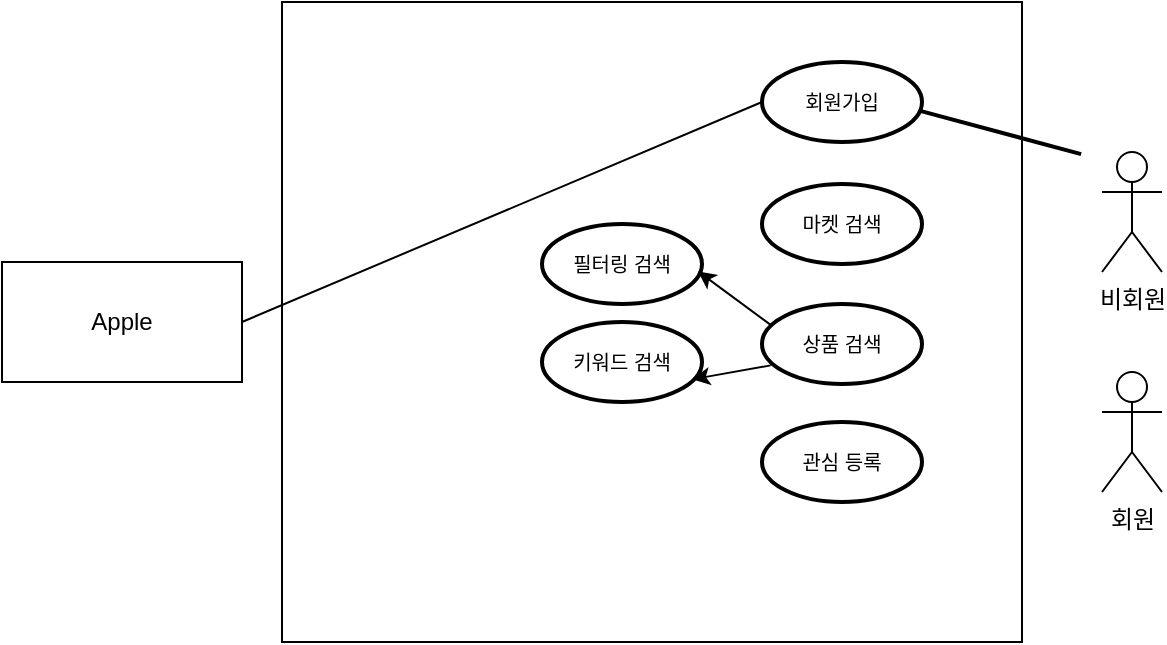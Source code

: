<mxfile version="24.5.4" type="github">
  <diagram name="Page-1" id="piadK60WbA6z7g2CurAY">
    <mxGraphModel dx="454" dy="296" grid="1" gridSize="10" guides="1" tooltips="1" connect="1" arrows="1" fold="1" page="1" pageScale="1" pageWidth="850" pageHeight="1100" math="0" shadow="0">
      <root>
        <mxCell id="0" />
        <mxCell id="1" parent="0" />
        <mxCell id="Mvo8e3aLhk7k2C3iEwj--1" value="비회원" style="shape=umlActor;verticalLabelPosition=bottom;verticalAlign=top;html=1;outlineConnect=0;" vertex="1" parent="1">
          <mxGeometry x="630" y="155" width="30" height="60" as="geometry" />
        </mxCell>
        <mxCell id="Mvo8e3aLhk7k2C3iEwj--2" value="" style="rounded=0;whiteSpace=wrap;html=1;" vertex="1" parent="1">
          <mxGeometry x="220" y="80" width="370" height="320" as="geometry" />
        </mxCell>
        <mxCell id="Mvo8e3aLhk7k2C3iEwj--4" value="회원가입" style="strokeWidth=2;html=1;shape=mxgraph.flowchart.start_1;whiteSpace=wrap;fontSize=10;" vertex="1" parent="1">
          <mxGeometry x="460" y="110" width="80" height="40" as="geometry" />
        </mxCell>
        <mxCell id="Mvo8e3aLhk7k2C3iEwj--5" value="마켓 검색" style="strokeWidth=2;html=1;shape=mxgraph.flowchart.start_1;whiteSpace=wrap;fontSize=10;" vertex="1" parent="1">
          <mxGeometry x="460" y="171" width="80" height="40" as="geometry" />
        </mxCell>
        <mxCell id="Mvo8e3aLhk7k2C3iEwj--6" value="회원" style="shape=umlActor;verticalLabelPosition=bottom;verticalAlign=top;html=1;outlineConnect=0;" vertex="1" parent="1">
          <mxGeometry x="630" y="265" width="30" height="60" as="geometry" />
        </mxCell>
        <mxCell id="Mvo8e3aLhk7k2C3iEwj--7" value="" style="line;strokeWidth=2;html=1;rotation=15;" vertex="1" parent="1">
          <mxGeometry x="538.14" y="130.31" width="82.83" height="30" as="geometry" />
        </mxCell>
        <mxCell id="Mvo8e3aLhk7k2C3iEwj--9" value="상품 검색" style="strokeWidth=2;html=1;shape=mxgraph.flowchart.start_1;whiteSpace=wrap;fontSize=10;" vertex="1" parent="1">
          <mxGeometry x="460" y="231" width="80" height="40" as="geometry" />
        </mxCell>
        <mxCell id="Mvo8e3aLhk7k2C3iEwj--10" value="관심 등록" style="strokeWidth=2;html=1;shape=mxgraph.flowchart.start_1;whiteSpace=wrap;fontSize=10;" vertex="1" parent="1">
          <mxGeometry x="460" y="290" width="80" height="40" as="geometry" />
        </mxCell>
        <mxCell id="Mvo8e3aLhk7k2C3iEwj--11" value="필터링 검색" style="strokeWidth=2;html=1;shape=mxgraph.flowchart.start_1;whiteSpace=wrap;fontSize=10;" vertex="1" parent="1">
          <mxGeometry x="350" y="191" width="80" height="40" as="geometry" />
        </mxCell>
        <mxCell id="Mvo8e3aLhk7k2C3iEwj--12" value="키워드 검색" style="strokeWidth=2;html=1;shape=mxgraph.flowchart.start_1;whiteSpace=wrap;fontSize=10;" vertex="1" parent="1">
          <mxGeometry x="350" y="240" width="80" height="40" as="geometry" />
        </mxCell>
        <mxCell id="Mvo8e3aLhk7k2C3iEwj--16" value="" style="endArrow=classic;html=1;rounded=0;entryX=0.975;entryY=0.592;entryDx=0;entryDy=0;entryPerimeter=0;exitX=0.058;exitY=0.267;exitDx=0;exitDy=0;exitPerimeter=0;" edge="1" parent="1" source="Mvo8e3aLhk7k2C3iEwj--9" target="Mvo8e3aLhk7k2C3iEwj--11">
          <mxGeometry width="50" height="50" relative="1" as="geometry">
            <mxPoint x="420" y="250" as="sourcePoint" />
            <mxPoint x="470" y="200" as="targetPoint" />
          </mxGeometry>
        </mxCell>
        <mxCell id="Mvo8e3aLhk7k2C3iEwj--17" value="" style="endArrow=classic;html=1;rounded=0;exitX=0.054;exitY=0.767;exitDx=0;exitDy=0;exitPerimeter=0;entryX=0.938;entryY=0.717;entryDx=0;entryDy=0;entryPerimeter=0;" edge="1" parent="1" source="Mvo8e3aLhk7k2C3iEwj--9" target="Mvo8e3aLhk7k2C3iEwj--12">
          <mxGeometry width="50" height="50" relative="1" as="geometry">
            <mxPoint x="410" y="260" as="sourcePoint" />
            <mxPoint x="460" y="210" as="targetPoint" />
          </mxGeometry>
        </mxCell>
        <mxCell id="Mvo8e3aLhk7k2C3iEwj--19" value="Apple" style="rounded=0;whiteSpace=wrap;html=1;" vertex="1" parent="1">
          <mxGeometry x="80" y="210" width="120" height="60" as="geometry" />
        </mxCell>
        <mxCell id="Mvo8e3aLhk7k2C3iEwj--21" value="" style="endArrow=none;html=1;rounded=0;exitX=1;exitY=0.5;exitDx=0;exitDy=0;entryX=0;entryY=0.5;entryDx=0;entryDy=0;entryPerimeter=0;" edge="1" parent="1" source="Mvo8e3aLhk7k2C3iEwj--19" target="Mvo8e3aLhk7k2C3iEwj--4">
          <mxGeometry width="50" height="50" relative="1" as="geometry">
            <mxPoint x="230" y="241" as="sourcePoint" />
            <mxPoint x="280" y="191" as="targetPoint" />
          </mxGeometry>
        </mxCell>
      </root>
    </mxGraphModel>
  </diagram>
</mxfile>
